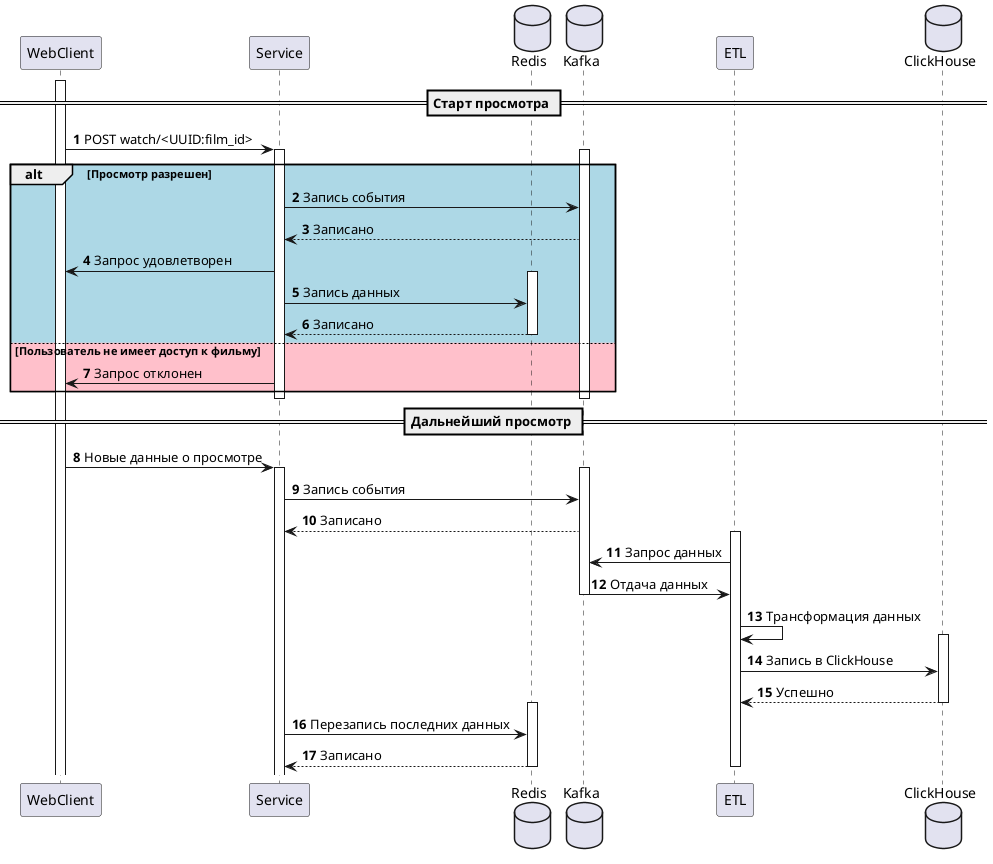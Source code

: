 @startuml ugc-watch-film
== Старт просмотра ==
autonumber
activate WebClient
WebClient -> Service: POST watch/<UUID:film_id>
activate Service
database Redis
database Kafka
alt #LightBlue Просмотр разрешен
    database Kafka
    activate Kafka
    Service -> Kafka: Запись события
    Kafka --> Service: Записано
    Service -> WebClient: Запрос удовлетворен
    activate Redis
    Service -> Redis: Запись данных
    Redis --> Service: Записано
    deactivate Redis
else #Pink Пользователь не имеет доступ к фильму
    Service -> WebClient: Запрос отклонен
end
deactivate Kafka
deactivate Service

== Дальнейший просмотр ==
WebClient -> Service: Новые данные о просмотре
activate Service
activate Kafka
Service -> Kafka: Запись события
Kafka --> Service: Записано
activate ETL
database ClickHouse
ETL -> Kafka: Запрос данных
Kafka -> ETL: Отдача данных
deactivate Kafka
ETL -> ETL: Трансформация данных
activate ClickHouse
ETL -> ClickHouse: Запись в ClickHouse
ClickHouse --> ETL: Успешно
deactivate ClickHouse
activate Redis
Service -> Redis: Перезапись последних данных
Redis --> Service: Записано
deactivate Redis
deactivate ETL
@enduml